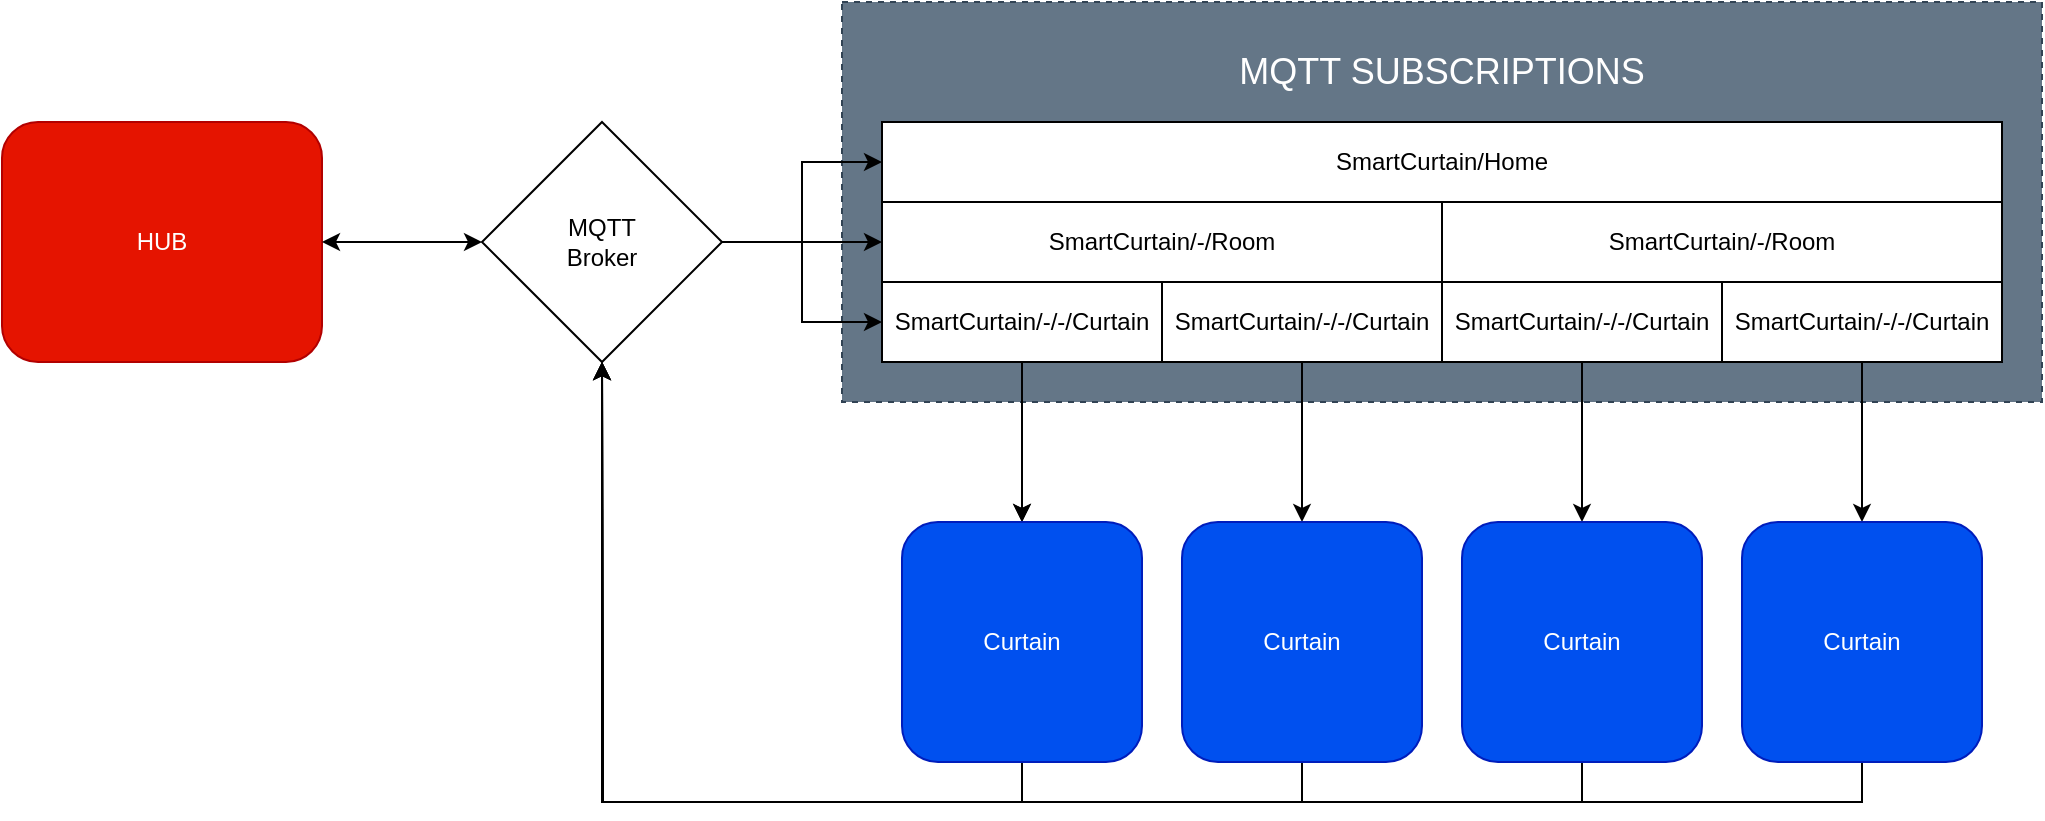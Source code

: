 <mxfile version="21.1.2" type="device">
  <diagram name="Page-1" id="x9KGAEejmdD8cJmhrfCd">
    <mxGraphModel dx="909" dy="642" grid="1" gridSize="10" guides="1" tooltips="1" connect="1" arrows="1" fold="1" page="1" pageScale="1" pageWidth="1100" pageHeight="850" math="0" shadow="0">
      <root>
        <mxCell id="0" />
        <mxCell id="1" parent="0" />
        <mxCell id="aD4CK2fKFu-3H1ZF3FNf-31" value="&lt;font style=&quot;font-size: 18px;&quot;&gt;MQTT SUBSCRIPTIONS&lt;br&gt;&lt;/font&gt;&lt;br&gt;&lt;br&gt;&lt;br&gt;&lt;br&gt;&lt;br&gt;&lt;br&gt;&lt;br&gt;&lt;br&gt;&lt;br&gt;" style="rounded=0;whiteSpace=wrap;html=1;dashed=1;fillColor=#647687;strokeColor=#314354;fontColor=#ffffff;" vertex="1" parent="1">
          <mxGeometry x="460" y="140" width="600" height="200" as="geometry" />
        </mxCell>
        <mxCell id="aD4CK2fKFu-3H1ZF3FNf-1" value="HUB" style="rounded=1;whiteSpace=wrap;html=1;fillColor=#e51400;strokeColor=#B20000;fontColor=#ffffff;" vertex="1" parent="1">
          <mxGeometry x="40" y="200" width="160" height="120" as="geometry" />
        </mxCell>
        <mxCell id="aD4CK2fKFu-3H1ZF3FNf-21" style="edgeStyle=orthogonalEdgeStyle;rounded=0;orthogonalLoop=1;jettySize=auto;html=1;exitX=1;exitY=0.5;exitDx=0;exitDy=0;entryX=0;entryY=0.5;entryDx=0;entryDy=0;" edge="1" parent="1" source="aD4CK2fKFu-3H1ZF3FNf-2" target="aD4CK2fKFu-3H1ZF3FNf-4">
          <mxGeometry relative="1" as="geometry" />
        </mxCell>
        <mxCell id="aD4CK2fKFu-3H1ZF3FNf-22" style="edgeStyle=orthogonalEdgeStyle;rounded=0;orthogonalLoop=1;jettySize=auto;html=1;exitX=1;exitY=0.5;exitDx=0;exitDy=0;entryX=0;entryY=0.5;entryDx=0;entryDy=0;" edge="1" parent="1" source="aD4CK2fKFu-3H1ZF3FNf-2" target="aD4CK2fKFu-3H1ZF3FNf-5">
          <mxGeometry relative="1" as="geometry" />
        </mxCell>
        <mxCell id="aD4CK2fKFu-3H1ZF3FNf-23" style="edgeStyle=orthogonalEdgeStyle;rounded=0;orthogonalLoop=1;jettySize=auto;html=1;exitX=1;exitY=0.5;exitDx=0;exitDy=0;entryX=0;entryY=0.5;entryDx=0;entryDy=0;" edge="1" parent="1" source="aD4CK2fKFu-3H1ZF3FNf-2" target="aD4CK2fKFu-3H1ZF3FNf-9">
          <mxGeometry relative="1" as="geometry" />
        </mxCell>
        <mxCell id="aD4CK2fKFu-3H1ZF3FNf-2" value="MQTT&lt;br&gt;Broker" style="rhombus;whiteSpace=wrap;html=1;" vertex="1" parent="1">
          <mxGeometry x="280" y="200" width="120" height="120" as="geometry" />
        </mxCell>
        <mxCell id="aD4CK2fKFu-3H1ZF3FNf-4" value="SmartCurtain/Home" style="rounded=0;whiteSpace=wrap;html=1;" vertex="1" parent="1">
          <mxGeometry x="480" y="200" width="560" height="40" as="geometry" />
        </mxCell>
        <mxCell id="aD4CK2fKFu-3H1ZF3FNf-25" style="rounded=0;orthogonalLoop=1;jettySize=auto;html=1;exitX=0.25;exitY=0;exitDx=0;exitDy=0;entryX=0.5;entryY=0;entryDx=0;entryDy=0;" edge="1" parent="1" source="aD4CK2fKFu-3H1ZF3FNf-5" target="aD4CK2fKFu-3H1ZF3FNf-13">
          <mxGeometry relative="1" as="geometry" />
        </mxCell>
        <mxCell id="aD4CK2fKFu-3H1ZF3FNf-5" value="SmartCurtain/-/Room" style="rounded=0;whiteSpace=wrap;html=1;" vertex="1" parent="1">
          <mxGeometry x="480" y="240" width="280" height="40" as="geometry" />
        </mxCell>
        <mxCell id="aD4CK2fKFu-3H1ZF3FNf-18" style="edgeStyle=orthogonalEdgeStyle;rounded=0;orthogonalLoop=1;jettySize=auto;html=1;exitX=0.5;exitY=1;exitDx=0;exitDy=0;" edge="1" parent="1" source="aD4CK2fKFu-3H1ZF3FNf-7" target="aD4CK2fKFu-3H1ZF3FNf-14">
          <mxGeometry relative="1" as="geometry" />
        </mxCell>
        <mxCell id="aD4CK2fKFu-3H1ZF3FNf-7" value="SmartCurtain/-/-/Curtain" style="rounded=0;whiteSpace=wrap;html=1;" vertex="1" parent="1">
          <mxGeometry x="620" y="280" width="140" height="40" as="geometry" />
        </mxCell>
        <mxCell id="aD4CK2fKFu-3H1ZF3FNf-17" style="edgeStyle=orthogonalEdgeStyle;rounded=0;orthogonalLoop=1;jettySize=auto;html=1;exitX=0.5;exitY=1;exitDx=0;exitDy=0;" edge="1" parent="1" source="aD4CK2fKFu-3H1ZF3FNf-9" target="aD4CK2fKFu-3H1ZF3FNf-13">
          <mxGeometry relative="1" as="geometry" />
        </mxCell>
        <mxCell id="aD4CK2fKFu-3H1ZF3FNf-9" value="SmartCurtain/-/-/Curtain" style="rounded=0;whiteSpace=wrap;html=1;" vertex="1" parent="1">
          <mxGeometry x="480" y="280" width="140" height="40" as="geometry" />
        </mxCell>
        <mxCell id="aD4CK2fKFu-3H1ZF3FNf-10" value="SmartCurtain/-/Room" style="rounded=0;whiteSpace=wrap;html=1;" vertex="1" parent="1">
          <mxGeometry x="760" y="240" width="280" height="40" as="geometry" />
        </mxCell>
        <mxCell id="aD4CK2fKFu-3H1ZF3FNf-19" style="edgeStyle=orthogonalEdgeStyle;rounded=0;orthogonalLoop=1;jettySize=auto;html=1;exitX=0.5;exitY=1;exitDx=0;exitDy=0;entryX=0.5;entryY=0;entryDx=0;entryDy=0;" edge="1" parent="1" source="aD4CK2fKFu-3H1ZF3FNf-11" target="aD4CK2fKFu-3H1ZF3FNf-15">
          <mxGeometry relative="1" as="geometry" />
        </mxCell>
        <mxCell id="aD4CK2fKFu-3H1ZF3FNf-11" value="SmartCurtain/-/-/Curtain" style="rounded=0;whiteSpace=wrap;html=1;" vertex="1" parent="1">
          <mxGeometry x="760" y="280" width="140" height="40" as="geometry" />
        </mxCell>
        <mxCell id="aD4CK2fKFu-3H1ZF3FNf-20" style="edgeStyle=orthogonalEdgeStyle;rounded=0;orthogonalLoop=1;jettySize=auto;html=1;exitX=0.5;exitY=1;exitDx=0;exitDy=0;entryX=0.5;entryY=0;entryDx=0;entryDy=0;" edge="1" parent="1" source="aD4CK2fKFu-3H1ZF3FNf-12" target="aD4CK2fKFu-3H1ZF3FNf-16">
          <mxGeometry relative="1" as="geometry" />
        </mxCell>
        <mxCell id="aD4CK2fKFu-3H1ZF3FNf-12" value="SmartCurtain/-/-/Curtain" style="rounded=0;whiteSpace=wrap;html=1;" vertex="1" parent="1">
          <mxGeometry x="900" y="280" width="140" height="40" as="geometry" />
        </mxCell>
        <mxCell id="aD4CK2fKFu-3H1ZF3FNf-27" style="edgeStyle=orthogonalEdgeStyle;rounded=0;orthogonalLoop=1;jettySize=auto;html=1;exitX=0.5;exitY=1;exitDx=0;exitDy=0;entryX=0.5;entryY=1;entryDx=0;entryDy=0;" edge="1" parent="1" source="aD4CK2fKFu-3H1ZF3FNf-13" target="aD4CK2fKFu-3H1ZF3FNf-2">
          <mxGeometry relative="1" as="geometry" />
        </mxCell>
        <mxCell id="aD4CK2fKFu-3H1ZF3FNf-13" value="Curtain" style="rounded=1;whiteSpace=wrap;html=1;fillColor=#0050ef;fontColor=#ffffff;strokeColor=#001DBC;" vertex="1" parent="1">
          <mxGeometry x="490" y="400" width="120" height="120" as="geometry" />
        </mxCell>
        <mxCell id="aD4CK2fKFu-3H1ZF3FNf-28" style="edgeStyle=orthogonalEdgeStyle;rounded=0;orthogonalLoop=1;jettySize=auto;html=1;exitX=0.5;exitY=1;exitDx=0;exitDy=0;" edge="1" parent="1" source="aD4CK2fKFu-3H1ZF3FNf-14">
          <mxGeometry relative="1" as="geometry">
            <mxPoint x="340" y="320" as="targetPoint" />
          </mxGeometry>
        </mxCell>
        <mxCell id="aD4CK2fKFu-3H1ZF3FNf-14" value="Curtain" style="rounded=1;whiteSpace=wrap;html=1;fillColor=#0050ef;fontColor=#ffffff;strokeColor=#001DBC;" vertex="1" parent="1">
          <mxGeometry x="630" y="400" width="120" height="120" as="geometry" />
        </mxCell>
        <mxCell id="aD4CK2fKFu-3H1ZF3FNf-29" style="edgeStyle=orthogonalEdgeStyle;rounded=0;orthogonalLoop=1;jettySize=auto;html=1;exitX=0.5;exitY=1;exitDx=0;exitDy=0;" edge="1" parent="1" source="aD4CK2fKFu-3H1ZF3FNf-15">
          <mxGeometry relative="1" as="geometry">
            <mxPoint x="340" y="320" as="targetPoint" />
          </mxGeometry>
        </mxCell>
        <mxCell id="aD4CK2fKFu-3H1ZF3FNf-15" value="Curtain" style="rounded=1;whiteSpace=wrap;html=1;fillColor=#0050ef;fontColor=#ffffff;strokeColor=#001DBC;" vertex="1" parent="1">
          <mxGeometry x="770" y="400" width="120" height="120" as="geometry" />
        </mxCell>
        <mxCell id="aD4CK2fKFu-3H1ZF3FNf-30" style="edgeStyle=orthogonalEdgeStyle;rounded=0;orthogonalLoop=1;jettySize=auto;html=1;exitX=0.5;exitY=1;exitDx=0;exitDy=0;" edge="1" parent="1" source="aD4CK2fKFu-3H1ZF3FNf-16">
          <mxGeometry relative="1" as="geometry">
            <mxPoint x="340" y="320" as="targetPoint" />
          </mxGeometry>
        </mxCell>
        <mxCell id="aD4CK2fKFu-3H1ZF3FNf-16" value="Curtain" style="rounded=1;whiteSpace=wrap;html=1;fillColor=#0050ef;fontColor=#ffffff;strokeColor=#001DBC;" vertex="1" parent="1">
          <mxGeometry x="910" y="400" width="120" height="120" as="geometry" />
        </mxCell>
        <mxCell id="aD4CK2fKFu-3H1ZF3FNf-26" value="" style="endArrow=classic;startArrow=classic;html=1;rounded=0;exitX=1;exitY=0.5;exitDx=0;exitDy=0;" edge="1" parent="1" source="aD4CK2fKFu-3H1ZF3FNf-1" target="aD4CK2fKFu-3H1ZF3FNf-2">
          <mxGeometry width="50" height="50" relative="1" as="geometry">
            <mxPoint x="350" y="480" as="sourcePoint" />
            <mxPoint x="400" y="430" as="targetPoint" />
          </mxGeometry>
        </mxCell>
      </root>
    </mxGraphModel>
  </diagram>
</mxfile>
